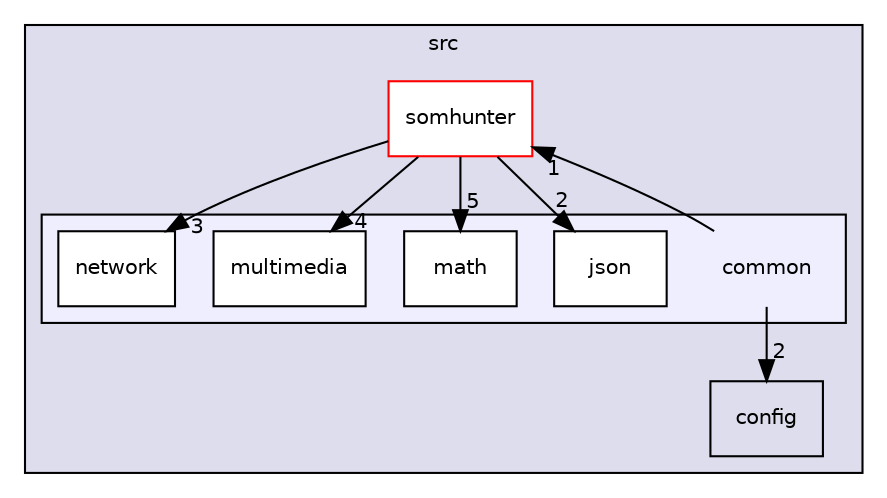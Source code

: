 digraph "src/common" {
  compound=true
  node [ fontsize="10", fontname="Helvetica"];
  edge [ labelfontsize="10", labelfontname="Helvetica"];
  subgraph clusterdir_68267d1309a1af8e8297ef4c3efbcdba {
    graph [ bgcolor="#ddddee", pencolor="black", label="src" fontname="Helvetica", fontsize="10", URL="dir_68267d1309a1af8e8297ef4c3efbcdba.html"]
  dir_7e83d1792d529f4aa7126ac7e0b3b699 [shape=box label="config" URL="dir_7e83d1792d529f4aa7126ac7e0b3b699.html"];
  dir_cbaf2f19bfda0c28ea5a0cb4e99e0b36 [shape=box label="somhunter" fillcolor="white" style="filled" color="red" URL="dir_cbaf2f19bfda0c28ea5a0cb4e99e0b36.html"];
  subgraph clusterdir_fdedb0aba14d44ce9d99bc100e026e6a {
    graph [ bgcolor="#eeeeff", pencolor="black", label="" URL="dir_fdedb0aba14d44ce9d99bc100e026e6a.html"];
    dir_fdedb0aba14d44ce9d99bc100e026e6a [shape=plaintext label="common"];
  dir_725d27c0329160e7d35b3cb5d3db777d [shape=box label="json" fillcolor="white" style="filled" URL="dir_725d27c0329160e7d35b3cb5d3db777d.html"];
  dir_b2bb7c301bcb11b23918a54b0ebe6f63 [shape=box label="math" fillcolor="white" style="filled" URL="dir_b2bb7c301bcb11b23918a54b0ebe6f63.html"];
  dir_c2db1d1bff05a066219977365317a817 [shape=box label="multimedia" fillcolor="white" style="filled" URL="dir_c2db1d1bff05a066219977365317a817.html"];
  dir_fe680d193281dea8f29c9bf94b4af9e2 [shape=box label="network" fillcolor="white" style="filled" URL="dir_fe680d193281dea8f29c9bf94b4af9e2.html"];
  }
  }
  dir_cbaf2f19bfda0c28ea5a0cb4e99e0b36->dir_725d27c0329160e7d35b3cb5d3db777d [headlabel="2", labeldistance=1.5 headhref="dir_000011_000004.html"];
  dir_cbaf2f19bfda0c28ea5a0cb4e99e0b36->dir_b2bb7c301bcb11b23918a54b0ebe6f63 [headlabel="5", labeldistance=1.5 headhref="dir_000011_000005.html"];
  dir_cbaf2f19bfda0c28ea5a0cb4e99e0b36->dir_c2db1d1bff05a066219977365317a817 [headlabel="4", labeldistance=1.5 headhref="dir_000011_000006.html"];
  dir_cbaf2f19bfda0c28ea5a0cb4e99e0b36->dir_fe680d193281dea8f29c9bf94b4af9e2 [headlabel="3", labeldistance=1.5 headhref="dir_000011_000007.html"];
  dir_fdedb0aba14d44ce9d99bc100e026e6a->dir_7e83d1792d529f4aa7126ac7e0b3b699 [headlabel="2", labeldistance=1.5 headhref="dir_000003_000008.html"];
  dir_fdedb0aba14d44ce9d99bc100e026e6a->dir_cbaf2f19bfda0c28ea5a0cb4e99e0b36 [headlabel="1", labeldistance=1.5 headhref="dir_000003_000011.html"];
}

